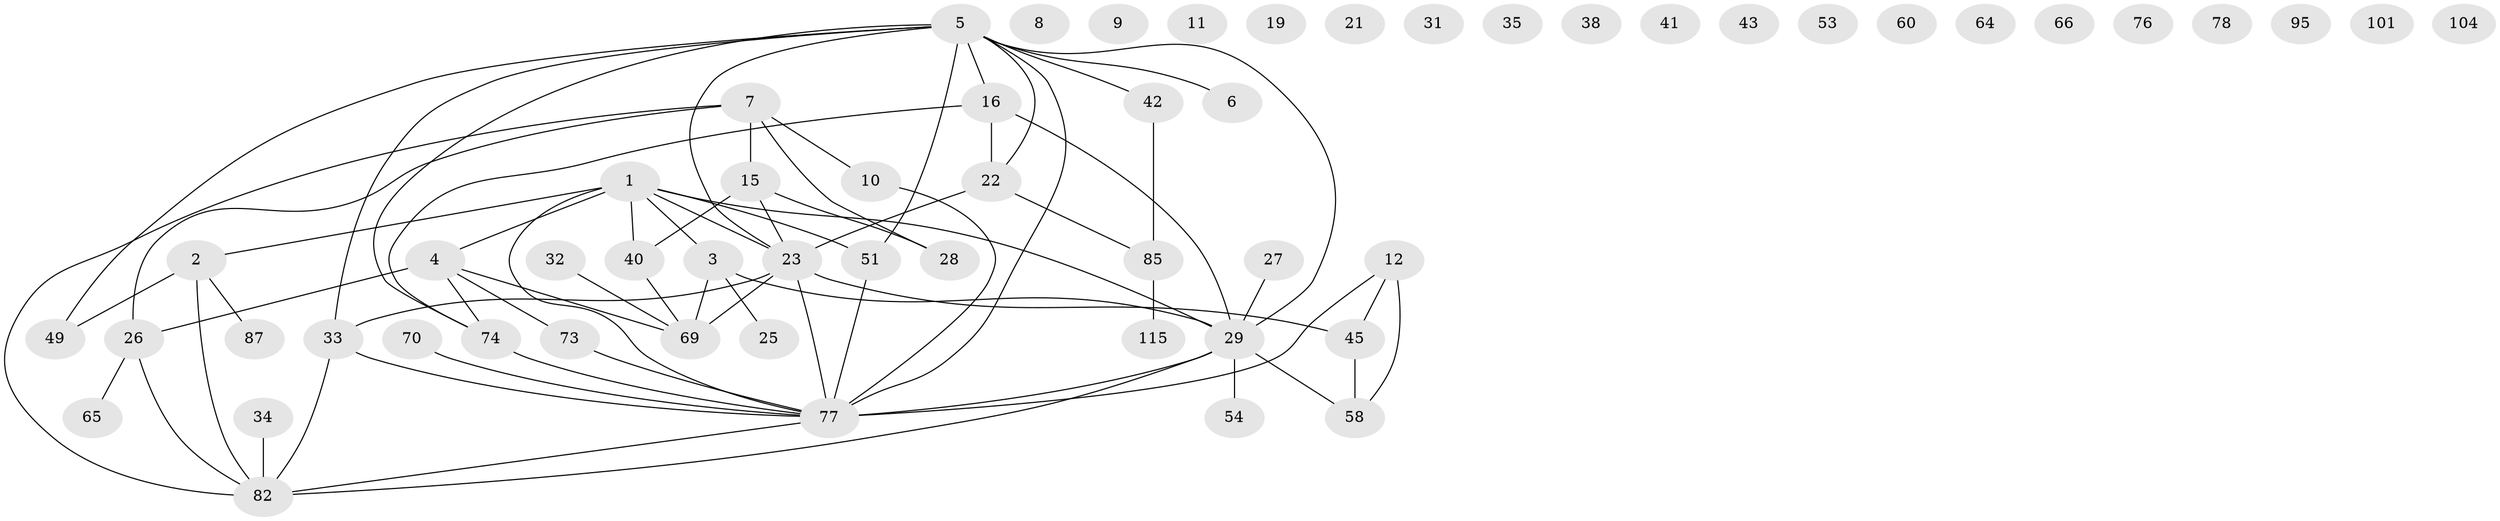 // original degree distribution, {5: 0.05217391304347826, 4: 0.12173913043478261, 2: 0.17391304347826086, 1: 0.2, 3: 0.23478260869565218, 0: 0.14782608695652175, 6: 0.05217391304347826, 7: 0.017391304347826087}
// Generated by graph-tools (version 1.1) at 2025/13/03/09/25 04:13:03]
// undirected, 57 vertices, 70 edges
graph export_dot {
graph [start="1"]
  node [color=gray90,style=filled];
  1 [super="+20+18+24"];
  2 [super="+47+96+94+13"];
  3 [super="+57"];
  4 [super="+37"];
  5 [super="+14"];
  6;
  7 [super="+30"];
  8;
  9;
  10;
  11;
  12 [super="+84+36"];
  15 [super="+44+72+62"];
  16 [super="+56"];
  19;
  21;
  22 [super="+79"];
  23 [super="+61"];
  25 [super="+90+55"];
  26 [super="+71"];
  27;
  28;
  29 [super="+110+88+48"];
  31;
  32;
  33;
  34;
  35 [super="+91"];
  38;
  40;
  41;
  42 [super="+46"];
  43 [super="+68"];
  45 [super="+67"];
  49;
  51 [super="+52"];
  53;
  54;
  58 [super="+93+59"];
  60;
  64;
  65;
  66;
  69 [super="+89"];
  70;
  73;
  74;
  76;
  77 [super="+97+99+102+107"];
  78;
  82 [super="+100"];
  85 [super="+103"];
  87;
  95;
  101;
  104;
  115;
  1 -- 77 [weight=2];
  1 -- 4 [weight=2];
  1 -- 29 [weight=2];
  1 -- 3;
  1 -- 51;
  1 -- 23;
  1 -- 40;
  1 -- 2;
  2 -- 49 [weight=2];
  2 -- 82 [weight=2];
  2 -- 87;
  3 -- 69;
  3 -- 29;
  3 -- 25;
  4 -- 69;
  4 -- 73;
  4 -- 74;
  4 -- 26;
  5 -- 29;
  5 -- 23 [weight=2];
  5 -- 16;
  5 -- 33;
  5 -- 6;
  5 -- 42;
  5 -- 74 [weight=2];
  5 -- 77 [weight=2];
  5 -- 49;
  5 -- 22;
  5 -- 51;
  7 -- 28;
  7 -- 82;
  7 -- 10;
  7 -- 26;
  7 -- 15;
  10 -- 77;
  12 -- 45 [weight=2];
  12 -- 58;
  12 -- 77;
  15 -- 23;
  15 -- 40;
  15 -- 28;
  16 -- 22;
  16 -- 74;
  16 -- 29;
  22 -- 85;
  22 -- 23;
  23 -- 77;
  23 -- 33;
  23 -- 69;
  23 -- 45;
  26 -- 82;
  26 -- 65;
  27 -- 29;
  29 -- 77 [weight=2];
  29 -- 82 [weight=2];
  29 -- 54;
  29 -- 58;
  32 -- 69;
  33 -- 77;
  33 -- 82;
  34 -- 82;
  40 -- 69;
  42 -- 85;
  45 -- 58;
  51 -- 77;
  70 -- 77;
  73 -- 77;
  74 -- 77;
  77 -- 82;
  85 -- 115;
}
